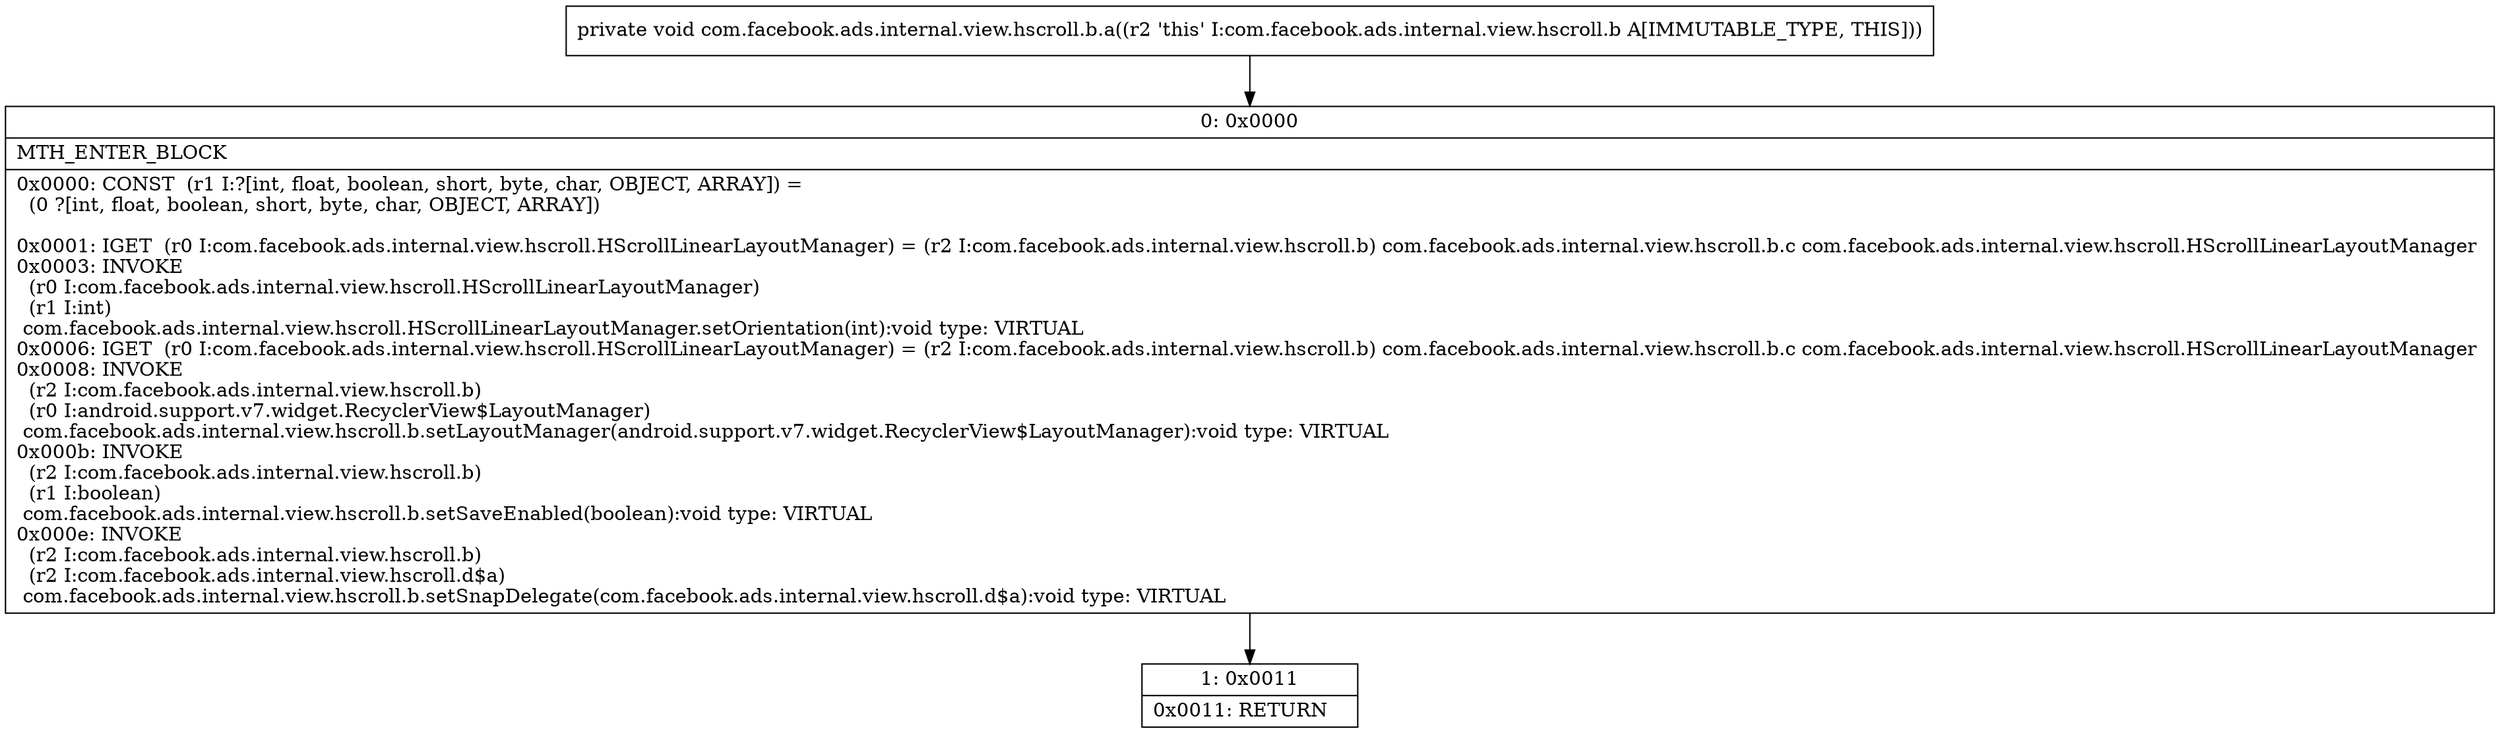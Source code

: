 digraph "CFG forcom.facebook.ads.internal.view.hscroll.b.a()V" {
Node_0 [shape=record,label="{0\:\ 0x0000|MTH_ENTER_BLOCK\l|0x0000: CONST  (r1 I:?[int, float, boolean, short, byte, char, OBJECT, ARRAY]) = \l  (0 ?[int, float, boolean, short, byte, char, OBJECT, ARRAY])\l \l0x0001: IGET  (r0 I:com.facebook.ads.internal.view.hscroll.HScrollLinearLayoutManager) = (r2 I:com.facebook.ads.internal.view.hscroll.b) com.facebook.ads.internal.view.hscroll.b.c com.facebook.ads.internal.view.hscroll.HScrollLinearLayoutManager \l0x0003: INVOKE  \l  (r0 I:com.facebook.ads.internal.view.hscroll.HScrollLinearLayoutManager)\l  (r1 I:int)\l com.facebook.ads.internal.view.hscroll.HScrollLinearLayoutManager.setOrientation(int):void type: VIRTUAL \l0x0006: IGET  (r0 I:com.facebook.ads.internal.view.hscroll.HScrollLinearLayoutManager) = (r2 I:com.facebook.ads.internal.view.hscroll.b) com.facebook.ads.internal.view.hscroll.b.c com.facebook.ads.internal.view.hscroll.HScrollLinearLayoutManager \l0x0008: INVOKE  \l  (r2 I:com.facebook.ads.internal.view.hscroll.b)\l  (r0 I:android.support.v7.widget.RecyclerView$LayoutManager)\l com.facebook.ads.internal.view.hscroll.b.setLayoutManager(android.support.v7.widget.RecyclerView$LayoutManager):void type: VIRTUAL \l0x000b: INVOKE  \l  (r2 I:com.facebook.ads.internal.view.hscroll.b)\l  (r1 I:boolean)\l com.facebook.ads.internal.view.hscroll.b.setSaveEnabled(boolean):void type: VIRTUAL \l0x000e: INVOKE  \l  (r2 I:com.facebook.ads.internal.view.hscroll.b)\l  (r2 I:com.facebook.ads.internal.view.hscroll.d$a)\l com.facebook.ads.internal.view.hscroll.b.setSnapDelegate(com.facebook.ads.internal.view.hscroll.d$a):void type: VIRTUAL \l}"];
Node_1 [shape=record,label="{1\:\ 0x0011|0x0011: RETURN   \l}"];
MethodNode[shape=record,label="{private void com.facebook.ads.internal.view.hscroll.b.a((r2 'this' I:com.facebook.ads.internal.view.hscroll.b A[IMMUTABLE_TYPE, THIS])) }"];
MethodNode -> Node_0;
Node_0 -> Node_1;
}

